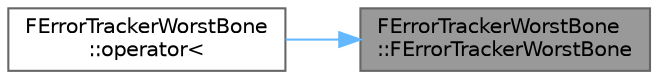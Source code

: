 digraph "FErrorTrackerWorstBone::FErrorTrackerWorstBone"
{
 // INTERACTIVE_SVG=YES
 // LATEX_PDF_SIZE
  bgcolor="transparent";
  edge [fontname=Helvetica,fontsize=10,labelfontname=Helvetica,labelfontsize=10];
  node [fontname=Helvetica,fontsize=10,shape=box,height=0.2,width=0.4];
  rankdir="RL";
  Node1 [id="Node000001",label="FErrorTrackerWorstBone\l::FErrorTrackerWorstBone",height=0.2,width=0.4,color="gray40", fillcolor="grey60", style="filled", fontcolor="black",tooltip=" "];
  Node1 -> Node2 [id="edge1_Node000001_Node000002",dir="back",color="steelblue1",style="solid",tooltip=" "];
  Node2 [id="Node000002",label="FErrorTrackerWorstBone\l::operator\<",height=0.2,width=0.4,color="grey40", fillcolor="white", style="filled",URL="$d7/d7c/structFErrorTrackerWorstBone.html#afdb2af7b53eb7d8d98c5e560e2819549",tooltip=" "];
}
